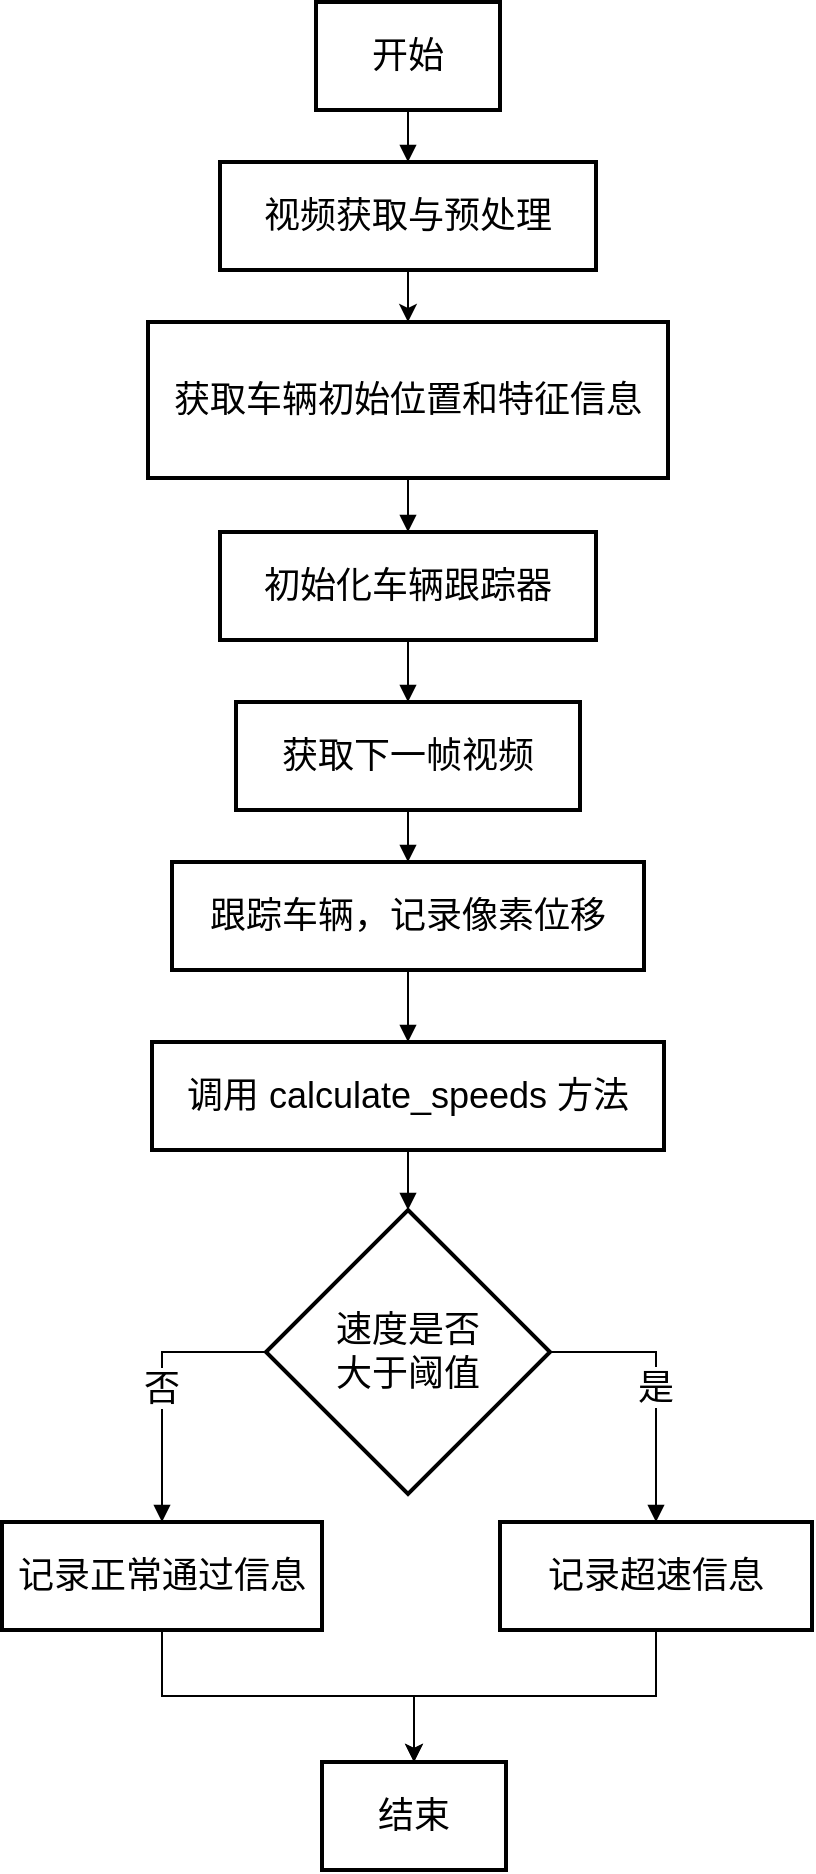 <mxfile version="26.2.15">
  <diagram name="第 1 页" id="g3TpReX4TTnNbKyccKOH">
    <mxGraphModel dx="2058" dy="1146" grid="1" gridSize="10" guides="1" tooltips="1" connect="1" arrows="1" fold="1" page="1" pageScale="1" pageWidth="827" pageHeight="1169" math="0" shadow="0">
      <root>
        <mxCell id="0" />
        <mxCell id="1" parent="0" />
        <mxCell id="0HOzcPe9Jy2ZXsLYCW8O-1" value="开始" style="whiteSpace=wrap;strokeWidth=2;fontSize=18;" parent="1" vertex="1">
          <mxGeometry x="247" y="320" width="92" height="54" as="geometry" />
        </mxCell>
        <mxCell id="0HOzcPe9Jy2ZXsLYCW8O-30" style="edgeStyle=orthogonalEdgeStyle;rounded=0;orthogonalLoop=1;jettySize=auto;html=1;exitX=0.5;exitY=1;exitDx=0;exitDy=0;entryX=0.5;entryY=0;entryDx=0;entryDy=0;fontSize=18;" parent="1" source="0HOzcPe9Jy2ZXsLYCW8O-2" target="0HOzcPe9Jy2ZXsLYCW8O-4" edge="1">
          <mxGeometry relative="1" as="geometry" />
        </mxCell>
        <mxCell id="0HOzcPe9Jy2ZXsLYCW8O-2" value="视频获取与预处理" style="whiteSpace=wrap;strokeWidth=2;fontSize=18;" parent="1" vertex="1">
          <mxGeometry x="199" y="400" width="188" height="54" as="geometry" />
        </mxCell>
        <mxCell id="0HOzcPe9Jy2ZXsLYCW8O-4" value="获取车辆初始位置和特征信息" style="whiteSpace=wrap;strokeWidth=2;fontSize=18;" parent="1" vertex="1">
          <mxGeometry x="163" y="480" width="260" height="78" as="geometry" />
        </mxCell>
        <mxCell id="0HOzcPe9Jy2ZXsLYCW8O-5" value="初始化车辆跟踪器" style="whiteSpace=wrap;strokeWidth=2;fontSize=18;" parent="1" vertex="1">
          <mxGeometry x="199" y="585" width="188" height="54" as="geometry" />
        </mxCell>
        <mxCell id="0HOzcPe9Jy2ZXsLYCW8O-6" value="获取下一帧视频" style="whiteSpace=wrap;strokeWidth=2;fontSize=18;" parent="1" vertex="1">
          <mxGeometry x="207" y="670" width="172" height="54" as="geometry" />
        </mxCell>
        <mxCell id="0HOzcPe9Jy2ZXsLYCW8O-8" value="跟踪车辆，记录像素位移" style="whiteSpace=wrap;strokeWidth=2;fontSize=18;" parent="1" vertex="1">
          <mxGeometry x="175" y="750" width="236" height="54" as="geometry" />
        </mxCell>
        <mxCell id="0HOzcPe9Jy2ZXsLYCW8O-9" value="调用 calculate_speeds 方法" style="whiteSpace=wrap;strokeWidth=2;fontSize=18;" parent="1" vertex="1">
          <mxGeometry x="165" y="840" width="256" height="54" as="geometry" />
        </mxCell>
        <mxCell id="0HOzcPe9Jy2ZXsLYCW8O-10" value="速度是否&#xa;大于阈值" style="rhombus;strokeWidth=2;whiteSpace=wrap;fontSize=18;" parent="1" vertex="1">
          <mxGeometry x="222" y="924" width="142" height="142" as="geometry" />
        </mxCell>
        <mxCell id="0HOzcPe9Jy2ZXsLYCW8O-31" style="edgeStyle=orthogonalEdgeStyle;rounded=0;orthogonalLoop=1;jettySize=auto;html=1;exitX=0.5;exitY=1;exitDx=0;exitDy=0;entryX=0.5;entryY=0;entryDx=0;entryDy=0;fontSize=18;" parent="1" source="0HOzcPe9Jy2ZXsLYCW8O-11" target="0HOzcPe9Jy2ZXsLYCW8O-14" edge="1">
          <mxGeometry relative="1" as="geometry" />
        </mxCell>
        <mxCell id="0HOzcPe9Jy2ZXsLYCW8O-11" value="记录超速信息" style="whiteSpace=wrap;strokeWidth=2;fontSize=18;" parent="1" vertex="1">
          <mxGeometry x="339" y="1080" width="156" height="54" as="geometry" />
        </mxCell>
        <mxCell id="0HOzcPe9Jy2ZXsLYCW8O-33" style="edgeStyle=orthogonalEdgeStyle;rounded=0;orthogonalLoop=1;jettySize=auto;html=1;exitX=0.5;exitY=1;exitDx=0;exitDy=0;entryX=0.5;entryY=0;entryDx=0;entryDy=0;fontSize=18;" parent="1" source="0HOzcPe9Jy2ZXsLYCW8O-13" target="0HOzcPe9Jy2ZXsLYCW8O-14" edge="1">
          <mxGeometry relative="1" as="geometry" />
        </mxCell>
        <mxCell id="0HOzcPe9Jy2ZXsLYCW8O-13" value="记录正常通过信息" style="whiteSpace=wrap;strokeWidth=2;fontSize=18;" parent="1" vertex="1">
          <mxGeometry x="90" y="1080" width="160" height="54" as="geometry" />
        </mxCell>
        <mxCell id="0HOzcPe9Jy2ZXsLYCW8O-14" value="结束" style="whiteSpace=wrap;strokeWidth=2;fontSize=18;" parent="1" vertex="1">
          <mxGeometry x="250" y="1200" width="92" height="54" as="geometry" />
        </mxCell>
        <mxCell id="0HOzcPe9Jy2ZXsLYCW8O-15" value="" style="startArrow=none;endArrow=block;exitX=0.5;exitY=1;entryX=0.5;entryY=0;rounded=0;edgeStyle=orthogonalEdgeStyle;fontSize=18;" parent="1" source="0HOzcPe9Jy2ZXsLYCW8O-1" target="0HOzcPe9Jy2ZXsLYCW8O-2" edge="1">
          <mxGeometry relative="1" as="geometry" />
        </mxCell>
        <mxCell id="0HOzcPe9Jy2ZXsLYCW8O-18" value="" style="startArrow=none;endArrow=block;exitX=0.5;exitY=1;entryX=0.5;entryY=0;rounded=0;edgeStyle=orthogonalEdgeStyle;fontSize=18;" parent="1" source="0HOzcPe9Jy2ZXsLYCW8O-4" target="0HOzcPe9Jy2ZXsLYCW8O-5" edge="1">
          <mxGeometry relative="1" as="geometry" />
        </mxCell>
        <mxCell id="0HOzcPe9Jy2ZXsLYCW8O-19" value="" style="startArrow=none;endArrow=block;exitX=0.5;exitY=1;entryX=0.5;entryY=0;rounded=0;edgeStyle=orthogonalEdgeStyle;fontSize=18;" parent="1" source="0HOzcPe9Jy2ZXsLYCW8O-5" target="0HOzcPe9Jy2ZXsLYCW8O-6" edge="1">
          <mxGeometry relative="1" as="geometry" />
        </mxCell>
        <mxCell id="0HOzcPe9Jy2ZXsLYCW8O-21" value="" style="startArrow=none;endArrow=block;exitX=0.5;exitY=1;entryX=0.5;entryY=0;rounded=0;exitDx=0;exitDy=0;edgeStyle=orthogonalEdgeStyle;fontSize=18;" parent="1" source="0HOzcPe9Jy2ZXsLYCW8O-6" target="0HOzcPe9Jy2ZXsLYCW8O-8" edge="1">
          <mxGeometry relative="1" as="geometry">
            <mxPoint x="279" y="720" as="sourcePoint" />
          </mxGeometry>
        </mxCell>
        <mxCell id="0HOzcPe9Jy2ZXsLYCW8O-22" value="" style="startArrow=none;endArrow=block;exitX=0.5;exitY=1;entryX=0.5;entryY=0;rounded=0;edgeStyle=orthogonalEdgeStyle;fontSize=18;" parent="1" source="0HOzcPe9Jy2ZXsLYCW8O-8" target="0HOzcPe9Jy2ZXsLYCW8O-9" edge="1">
          <mxGeometry relative="1" as="geometry" />
        </mxCell>
        <mxCell id="0HOzcPe9Jy2ZXsLYCW8O-23" value="" style="startArrow=none;endArrow=block;exitX=0.5;exitY=1;entryX=0.5;entryY=0;rounded=0;edgeStyle=orthogonalEdgeStyle;fontSize=18;" parent="1" source="0HOzcPe9Jy2ZXsLYCW8O-9" target="0HOzcPe9Jy2ZXsLYCW8O-10" edge="1">
          <mxGeometry relative="1" as="geometry" />
        </mxCell>
        <mxCell id="0HOzcPe9Jy2ZXsLYCW8O-24" value="是" style="startArrow=none;endArrow=block;exitX=1;exitY=0.5;entryX=0.5;entryY=0;rounded=0;edgeStyle=orthogonalEdgeStyle;exitDx=0;exitDy=0;fontSize=18;" parent="1" source="0HOzcPe9Jy2ZXsLYCW8O-10" target="0HOzcPe9Jy2ZXsLYCW8O-11" edge="1">
          <mxGeometry relative="1" as="geometry" />
        </mxCell>
        <mxCell id="0HOzcPe9Jy2ZXsLYCW8O-26" value="否" style="startArrow=none;endArrow=block;exitX=0;exitY=0.5;entryX=0.5;entryY=0;rounded=0;edgeStyle=orthogonalEdgeStyle;exitDx=0;exitDy=0;entryDx=0;entryDy=0;fontSize=18;" parent="1" source="0HOzcPe9Jy2ZXsLYCW8O-10" target="0HOzcPe9Jy2ZXsLYCW8O-13" edge="1">
          <mxGeometry relative="1" as="geometry">
            <mxPoint x="150" y="1243" as="targetPoint" />
          </mxGeometry>
        </mxCell>
      </root>
    </mxGraphModel>
  </diagram>
</mxfile>
